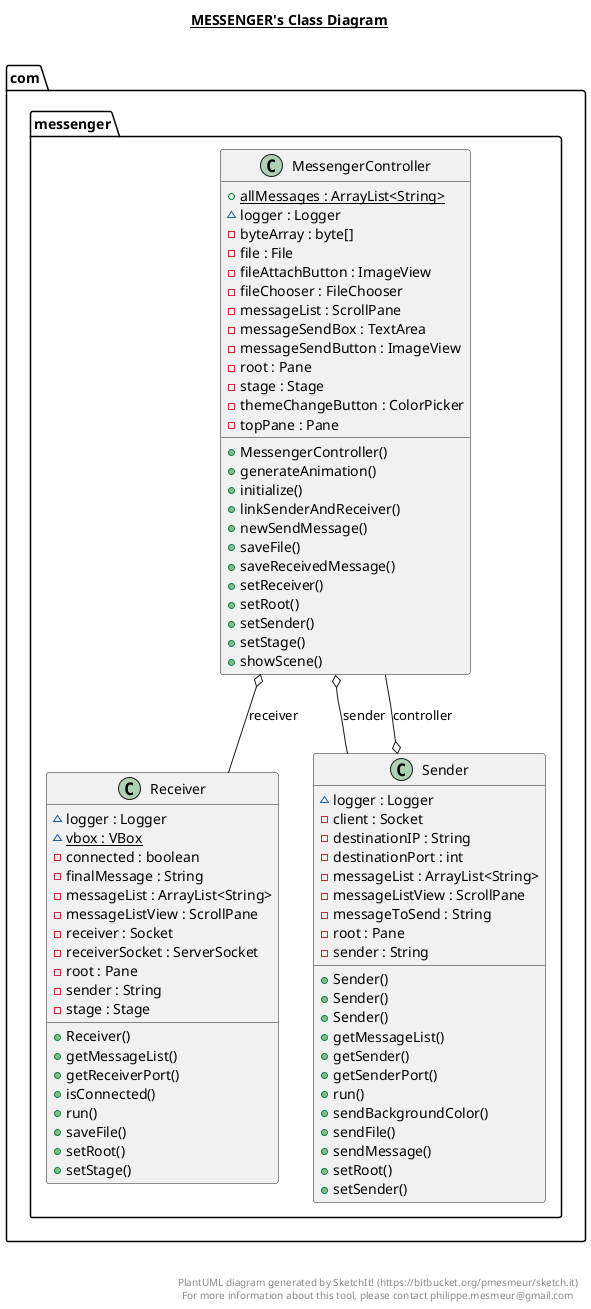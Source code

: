@startuml

title __MESSENGER's Class Diagram__\n

  namespace com.messenger {
    class com.messenger.MessengerController {
        {static} + allMessages : ArrayList<String>
        ~ logger : Logger
        - byteArray : byte[]
        - file : File
        - fileAttachButton : ImageView
        - fileChooser : FileChooser
        - messageList : ScrollPane
        - messageSendBox : TextArea
        - messageSendButton : ImageView
        - root : Pane
        - stage : Stage
        - themeChangeButton : ColorPicker
        - topPane : Pane
        + MessengerController()
        + generateAnimation()
        + initialize()
        + linkSenderAndReceiver()
        + newSendMessage()
        + saveFile()
        + saveReceivedMessage()
        + setReceiver()
        + setRoot()
        + setSender()
        + setStage()
        + showScene()
    }
  }
  

  namespace com.messenger {
    class com.messenger.Receiver {
        ~ logger : Logger
        {static} ~ vbox : VBox
        - connected : boolean
        - finalMessage : String
        - messageList : ArrayList<String>
        - messageListView : ScrollPane
        - receiver : Socket
        - receiverSocket : ServerSocket
        - root : Pane
        - sender : String
        - stage : Stage
        + Receiver()
        + getMessageList()
        + getReceiverPort()
        + isConnected()
        + run()
        + saveFile()
        + setRoot()
        + setStage()
    }
  }
  

  namespace com.messenger {
    class com.messenger.Sender {
        ~ logger : Logger
        - client : Socket
        - destinationIP : String
        - destinationPort : int
        - messageList : ArrayList<String>
        - messageListView : ScrollPane
        - messageToSend : String
        - root : Pane
        - sender : String
        + Sender()
        + Sender()
        + Sender()
        + getMessageList()
        + getSender()
        + getSenderPort()
        + run()
        + sendBackgroundColor()
        + sendFile()
        + sendMessage()
        + setRoot()
        + setSender()
    }
  }
  

  com.messenger.MessengerController o-- com.messenger.Receiver : receiver
  com.messenger.MessengerController o-- com.messenger.Sender : sender
  com.messenger.Sender o-- com.messenger.MessengerController : controller


right footer


PlantUML diagram generated by SketchIt! (https://bitbucket.org/pmesmeur/sketch.it)
For more information about this tool, please contact philippe.mesmeur@gmail.com
endfooter

@enduml
